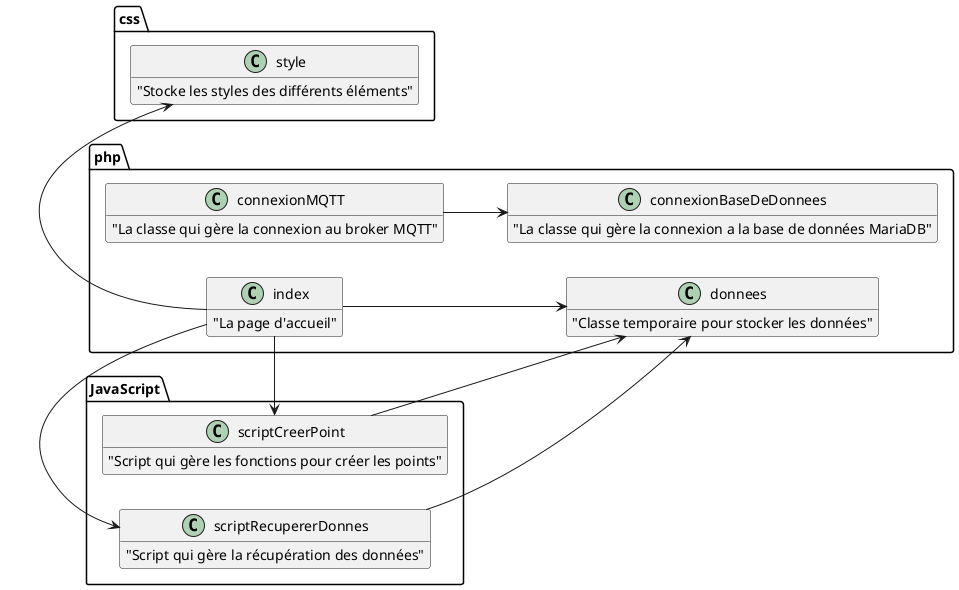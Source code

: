 @startuml Diagramme de classe locur4iot

left to right direction

package php 
{
    class connexionBaseDeDonnees
    {
        "La classe qui gère la connexion a la base de données MariaDB"
    }

    class connexionMQTT
    {
        "La classe qui gère la connexion au broker MQTT"
    }

    class donnees
    {
        "Classe temporaire pour stocker les données"
    }

    class index
    {
        "La page d'accueil"
    }
}

package css
{
    class style
    {
        "Stocke les styles des différents éléments"
    }
}

package JavaScript
{
    class scriptCreerPoint
    {
        "Script qui gère les fonctions pour créer les points"
    }

    class scriptRecupererDonnes
    {
        "Script qui gère la récupération des données"
    }
}


index -> style

index -> scriptCreerPoint

index -> scriptRecupererDonnes

index --> donnees

connexionMQTT-->connexionBaseDeDonnees

scriptCreerPoint --> donnees

scriptRecupererDonnes --> donnees

hide members
show index attributes
show connexionBaseDeDonnees attributes
show connexionMQTT attributes
show donnees attributes
show scriptCreerPoint attributes
show scriptRecupererDonnes attributes
show style attributes
@enduml